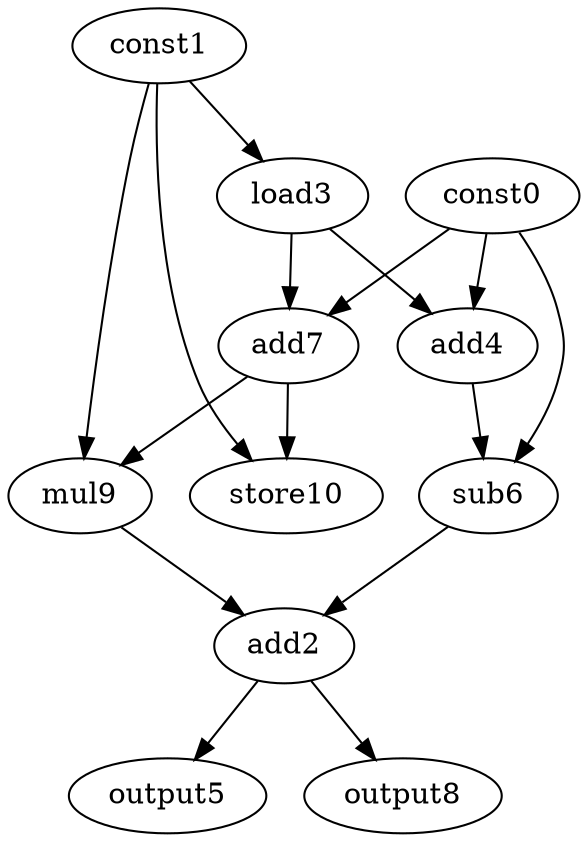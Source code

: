 digraph G { 
const0[opcode=const]; 
const1[opcode=const]; 
add2[opcode=add]; 
load3[opcode=load]; 
add4[opcode=add]; 
output5[opcode=output]; 
sub6[opcode=sub]; 
add7[opcode=add]; 
output8[opcode=output]; 
mul9[opcode=mul]; 
store10[opcode=store]; 
const1->load3[operand=0];
const0->add4[operand=0];
load3->add4[operand=1];
const0->add7[operand=0];
load3->add7[operand=1];
const0->sub6[operand=0];
add4->sub6[operand=1];
add7->mul9[operand=0];
const1->mul9[operand=1];
add7->store10[operand=0];
const1->store10[operand=1];
mul9->add2[operand=0];
sub6->add2[operand=1];
add2->output5[operand=0];
add2->output8[operand=0];
}
